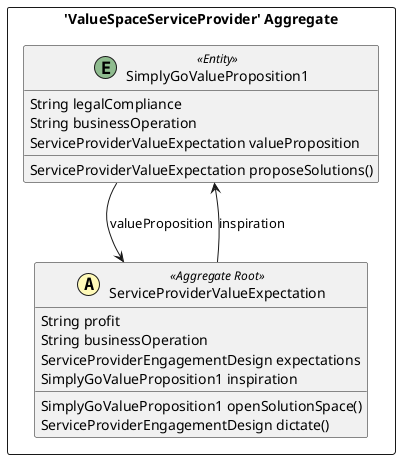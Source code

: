 @startuml

skinparam componentStyle uml2

package "'ValueSpaceServiceProvider' Aggregate" <<Rectangle>> {
	class SimplyGoValueProposition1 <<(E,DarkSeaGreen) Entity>> {
		String legalCompliance
		String businessOperation
		ServiceProviderValueExpectation valueProposition
		ServiceProviderValueExpectation proposeSolutions()
	}
	class ServiceProviderValueExpectation <<(A,#fffab8) Aggregate Root>> {
		String profit
		String businessOperation
		ServiceProviderEngagementDesign expectations
		SimplyGoValueProposition1 inspiration
		SimplyGoValueProposition1 openSolutionSpace()
		ServiceProviderEngagementDesign dictate()
	}
}
SimplyGoValueProposition1 --> ServiceProviderValueExpectation : valueProposition
ServiceProviderValueExpectation --> SimplyGoValueProposition1 : inspiration


@enduml
